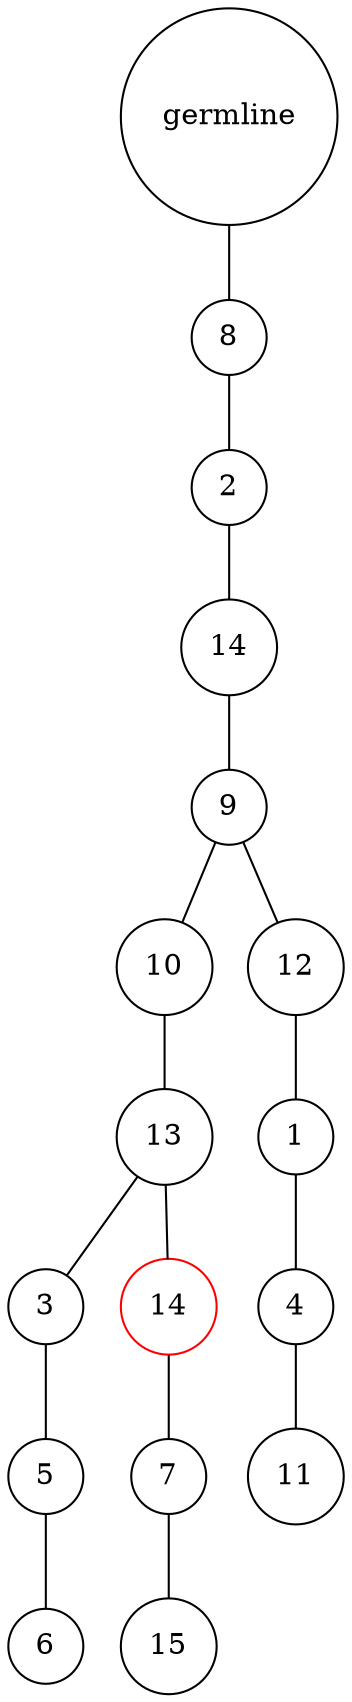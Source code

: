 graph {
	rankdir=UD;
	splines=line;
	node [shape=circle]
	"0x7fa00d4131f0" [label="germline"];
	"0x7fa00d413220" [label="8"];
	"0x7fa00d4131f0" -- "0x7fa00d413220" ;
	"0x7fa00d413250" [label="2"];
	"0x7fa00d413220" -- "0x7fa00d413250" ;
	"0x7fa00d413280" [label="14"];
	"0x7fa00d413250" -- "0x7fa00d413280" ;
	"0x7fa00d4132b0" [label="9"];
	"0x7fa00d413280" -- "0x7fa00d4132b0" ;
	"0x7fa00d4132e0" [label="10"];
	"0x7fa00d4132b0" -- "0x7fa00d4132e0" ;
	"0x7fa00d413310" [label="13"];
	"0x7fa00d4132e0" -- "0x7fa00d413310" ;
	"0x7fa00d413340" [label="3"];
	"0x7fa00d413310" -- "0x7fa00d413340" ;
	"0x7fa00d413370" [label="5"];
	"0x7fa00d413340" -- "0x7fa00d413370" ;
	"0x7fa00d4133a0" [label="6"];
	"0x7fa00d413370" -- "0x7fa00d4133a0" ;
	"0x7fa00d4133d0" [label="14",color="red"];
	"0x7fa00d413310" -- "0x7fa00d4133d0" ;
	"0x7fa00d413400" [label="7"];
	"0x7fa00d4133d0" -- "0x7fa00d413400" ;
	"0x7fa00d413430" [label="15"];
	"0x7fa00d413400" -- "0x7fa00d413430" ;
	"0x7fa00d413460" [label="12"];
	"0x7fa00d4132b0" -- "0x7fa00d413460" ;
	"0x7fa00d413490" [label="1"];
	"0x7fa00d413460" -- "0x7fa00d413490" ;
	"0x7fa00d4134c0" [label="4"];
	"0x7fa00d413490" -- "0x7fa00d4134c0" ;
	"0x7fa00d4134f0" [label="11"];
	"0x7fa00d4134c0" -- "0x7fa00d4134f0" ;
}
